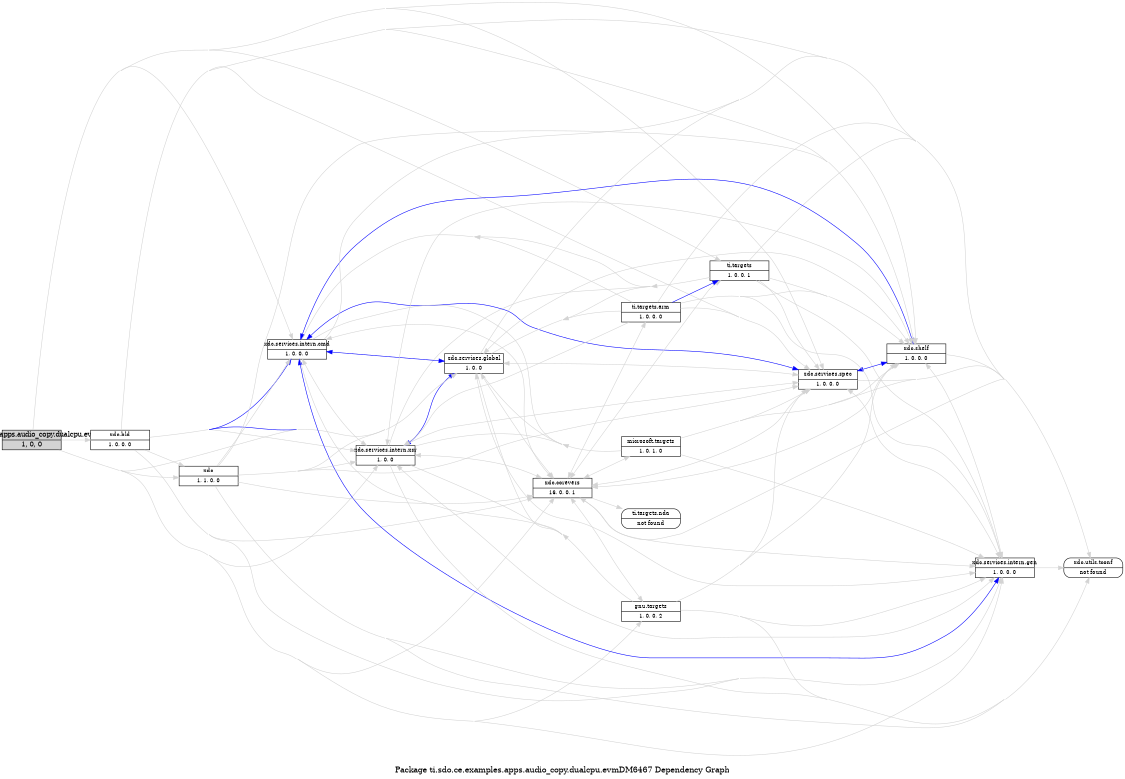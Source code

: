 digraph dependencies {
    label="\nPackage ti.sdo.ce.examples.apps.audio_copy.dualcpu.evmDM6467 Dependency Graph";
    size="7.5,10";
    rankdir=LR;
    ranksep=".75";
    concentrate="true";
    node [fixedsize=true, width=1.5, style=filled, color=black];
    node [font=Helvetica, fontsize=12, fillcolor=lightgrey];
    ti_sdo_ce_examples_apps_audio_copy_dualcpu_evmDM6467 [shape=record,label="ti.sdo.ce.examples.apps.audio_copy.dualcpu.evmDM6467|1, 0, 0", URL="package.rel.xml"];
    node [fontsize=10, fillcolor=white];

    edge [style=solid, color=blue]

    edge [style=solid, color=lightgrey]
    xdc_bld [shape=record,label="xdc.bld|1, 0, 0, 0", URL="../../../../../../../../../../../../../../rtree/install/trees/products/xdcprod-h24/product/Linux/xdc_3_00_06/packages/xdc/bld/package/package.rel.svg"];
    ti_sdo_ce_examples_apps_audio_copy_dualcpu_evmDM6467 -> xdc_bld;
    ti_targets [shape=record,label="ti.targets|1, 0, 0, 1", URL="../../../../../../../../../../../../../../rtree/install/trees/products/xdcprod-h24/product/Linux/xdc_3_00_06/packages/ti/targets/package/package.rel.svg"];
    ti_sdo_ce_examples_apps_audio_copy_dualcpu_evmDM6467 -> ti_targets;
    xdc_services_intern_cmd [shape=record,label="xdc.services.intern.cmd|1, 0, 0, 0", URL="../../../../../../../../../../../../../../rtree/install/trees/products/xdcprod-h24/product/Linux/xdc_3_00_06/packages/xdc/services/intern/cmd/package/package.rel.svg"];
    ti_sdo_ce_examples_apps_audio_copy_dualcpu_evmDM6467 -> xdc_services_intern_cmd;
    gnu_targets [shape=record,label="gnu.targets|1, 0, 0, 2", URL="../../../../../../../../../../../../../../rtree/install/trees/products/xdcprod-h24/product/Linux/xdc_3_00_06/packages/gnu/targets/package/package.rel.svg"];
    ti_sdo_ce_examples_apps_audio_copy_dualcpu_evmDM6467 -> gnu_targets;
    xdc_services_intern_xsr [shape=record,label="xdc.services.intern.xsr|1, 0, 0", URL="../../../../../../../../../../../../../../rtree/install/trees/products/xdcprod-h24/product/Linux/xdc_3_00_06/packages/xdc/services/intern/xsr/package/package.rel.svg"];
    ti_sdo_ce_examples_apps_audio_copy_dualcpu_evmDM6467 -> xdc_services_intern_xsr;
    xdc_services_global [shape=record,label="xdc.services.global|1, 0, 0", URL="../../../../../../../../../../../../../../rtree/install/trees/products/xdcprod-h24/product/Linux/xdc_3_00_06/packages/xdc/services/global/package/package.rel.svg"];
    ti_sdo_ce_examples_apps_audio_copy_dualcpu_evmDM6467 -> xdc_services_global;
    xdc [shape=record,label="xdc|1, 1, 0, 0", URL="../../../../../../../../../../../../../../rtree/install/trees/products/xdcprod-h24/product/Linux/xdc_3_00_06/packages/xdc/package/package.rel.svg"];
    ti_sdo_ce_examples_apps_audio_copy_dualcpu_evmDM6467 -> xdc;
    xdc_services_intern_gen [shape=record,label="xdc.services.intern.gen|1, 0, 0, 0", URL="../../../../../../../../../../../../../../rtree/install/trees/products/xdcprod-h24/product/Linux/xdc_3_00_06/packages/xdc/services/intern/gen/package/package.rel.svg"];
    ti_sdo_ce_examples_apps_audio_copy_dualcpu_evmDM6467 -> xdc_services_intern_gen;
    xdc_shelf [shape=record,label="xdc.shelf|1, 0, 0, 0", URL="../../../../../../../../../../../../../../rtree/install/trees/products/xdcprod-h24/product/Linux/xdc_3_00_06/packages/xdc/shelf/package/package.rel.svg"];
    ti_sdo_ce_examples_apps_audio_copy_dualcpu_evmDM6467 -> xdc_shelf;
    xdc_services_spec [shape=record,label="xdc.services.spec|1, 0, 0, 0", URL="../../../../../../../../../../../../../../rtree/install/trees/products/xdcprod-h24/product/Linux/xdc_3_00_06/packages/xdc/services/spec/package/package.rel.svg"];
    ti_sdo_ce_examples_apps_audio_copy_dualcpu_evmDM6467 -> xdc_services_spec;
    xdc_corevers [shape=record,label="xdc.corevers|16, 0, 0, 1", URL="../../../../../../../../../../../../../../rtree/install/trees/products/xdcprod-h24/product/Linux/xdc_3_00_06/packages/xdc/corevers/package/package.rel.svg"];
    ti_sdo_ce_examples_apps_audio_copy_dualcpu_evmDM6467 -> xdc_corevers;

    edge [style=solid, color=blue]

    edge [style=solid, color=lightgrey]
    xdc_corevers -> xdc_services_intern_gen;
    xdc_corevers -> gnu_targets;
    xdc_corevers -> xdc_services_global;
    xdc_corevers -> ti_targets;
    ti_targets_arm [shape=record,label="ti.targets.arm|1, 0, 0, 0", URL="../../../../../../../../../../../../../../rtree/install/trees/products/xdcprod-h24/product/Linux/xdc_3_00_06/packages/ti/targets/arm/package/package.rel.svg"];
    xdc_corevers -> ti_targets_arm;
    xdc_corevers -> xdc_shelf;
    xdc_utils_tconf [shape=record,label="xdc.utils.tconf|not found"style=rounded, ];
    xdc_corevers -> xdc_utils_tconf;
    ti_targets_nda [shape=record,label="ti.targets.nda|not found"style=rounded, ];
    xdc_corevers -> ti_targets_nda;
    xdc_corevers -> xdc_services_intern_cmd;
    xdc_corevers -> xdc_services_intern_xsr;
    xdc_corevers -> xdc_services_spec;
    microsoft_targets [shape=record,label="microsoft.targets|1, 0, 1, 0", URL="../../../../../../../../../../../../../../rtree/install/trees/products/xdcprod-h24/product/Linux/xdc_3_00_06/packages/microsoft/targets/package/package.rel.svg"];
    xdc_corevers -> microsoft_targets;

    edge [style=solid, color=blue]

    edge [style=solid, color=lightgrey]
    microsoft_targets -> xdc_services_intern_gen;
    microsoft_targets -> xdc_services_global;
    microsoft_targets -> xdc_shelf;
    microsoft_targets -> xdc_utils_tconf;
    microsoft_targets -> xdc_services_intern_cmd;
    microsoft_targets -> xdc_services_intern_xsr;
    microsoft_targets -> xdc_corevers;
    microsoft_targets -> xdc_services_spec;

    edge [style=solid, color=blue]

    edge [style=solid, color=lightgrey]

    edge [style=solid, color=blue]

    edge [style=solid, color=lightgrey]

    edge [style=solid, color=blue]
    ti_targets_arm -> ti_targets;

    edge [style=solid, color=lightgrey]
    ti_targets_arm -> xdc_services_intern_gen;
    ti_targets_arm -> xdc_services_global;
    ti_targets_arm -> ti_targets;
    ti_targets_arm -> xdc_shelf;
    ti_targets_arm -> xdc_utils_tconf;
    ti_targets_arm -> xdc_services_intern_cmd;
    ti_targets_arm -> xdc_services_intern_xsr;
    ti_targets_arm -> xdc_corevers;
    ti_targets_arm -> xdc_services_spec;

    edge [style=solid, color=blue]
    xdc_services_spec -> xdc_shelf;

    edge [style=solid, color=lightgrey]
    xdc_services_spec -> xdc_services_intern_gen;
    xdc_services_spec -> xdc_services_global;
    xdc_services_spec -> xdc_shelf;
    xdc_services_spec -> xdc_utils_tconf;
    xdc_services_spec -> xdc_services_intern_cmd;
    xdc_services_spec -> xdc_services_intern_xsr;
    xdc_services_spec -> xdc_corevers;

    edge [style=solid, color=blue]

    edge [style=solid, color=lightgrey]
    xdc_shelf -> xdc_services_intern_gen;
    xdc_shelf -> xdc_services_global;
    xdc_shelf -> xdc_utils_tconf;
    xdc_shelf -> xdc_services_intern_cmd;
    xdc_shelf -> xdc_services_intern_xsr;
    xdc_shelf -> xdc_corevers;
    xdc_shelf -> xdc_services_spec;

    edge [style=solid, color=blue]
    xdc_services_intern_gen -> xdc_shelf;
    xdc_services_intern_gen -> xdc_services_spec;
    xdc_services_intern_gen -> xdc_services_global;
    xdc_services_intern_gen -> xdc_services_intern_xsr;

    edge [style=solid, color=lightgrey]
    xdc_services_intern_gen -> xdc_services_global;
    xdc_services_intern_gen -> xdc_shelf;
    xdc_services_intern_gen -> xdc_utils_tconf;
    xdc_services_intern_gen -> xdc_services_intern_cmd;
    xdc_services_intern_gen -> xdc_services_intern_xsr;
    xdc_services_intern_gen -> xdc_corevers;
    xdc_services_intern_gen -> xdc_services_spec;

    edge [style=solid, color=blue]

    edge [style=solid, color=lightgrey]
    xdc -> xdc_services_intern_gen;
    xdc -> xdc_services_global;
    xdc -> xdc_shelf;
    xdc -> xdc_utils_tconf;
    xdc -> xdc_services_intern_cmd;
    xdc -> xdc_services_intern_xsr;
    xdc -> xdc_corevers;
    xdc -> xdc_services_spec;

    edge [style=solid, color=blue]

    edge [style=solid, color=lightgrey]
    xdc_services_global -> xdc_services_intern_gen;
    xdc_services_global -> xdc_shelf;
    xdc_services_global -> xdc_utils_tconf;
    xdc_services_global -> xdc_services_intern_cmd;
    xdc_services_global -> xdc_services_intern_xsr;
    xdc_services_global -> xdc_corevers;
    xdc_services_global -> xdc_services_spec;

    edge [style=solid, color=blue]
    xdc_services_intern_xsr -> xdc_services_global;

    edge [style=solid, color=lightgrey]
    xdc_services_intern_xsr -> xdc_services_intern_gen;
    xdc_services_intern_xsr -> xdc_services_global;
    xdc_services_intern_xsr -> xdc_shelf;
    xdc_services_intern_xsr -> xdc_utils_tconf;
    xdc_services_intern_xsr -> xdc_services_intern_cmd;
    xdc_services_intern_xsr -> xdc_corevers;
    xdc_services_intern_xsr -> xdc_services_spec;

    edge [style=solid, color=blue]

    edge [style=solid, color=lightgrey]
    gnu_targets -> xdc_services_intern_gen;
    gnu_targets -> xdc_services_global;
    gnu_targets -> xdc_shelf;
    gnu_targets -> xdc_utils_tconf;
    gnu_targets -> xdc_services_intern_cmd;
    gnu_targets -> xdc_services_intern_xsr;
    gnu_targets -> xdc_corevers;
    gnu_targets -> xdc_services_spec;

    edge [style=solid, color=blue]
    xdc_services_intern_cmd -> xdc_shelf;
    xdc_services_intern_cmd -> xdc_services_spec;
    xdc_services_intern_cmd -> xdc_services_global;
    xdc_services_intern_cmd -> xdc_services_intern_gen;

    edge [style=solid, color=lightgrey]
    xdc_services_intern_cmd -> xdc_services_intern_gen;
    xdc_services_intern_cmd -> xdc_services_global;
    xdc_services_intern_cmd -> xdc_shelf;
    xdc_services_intern_cmd -> xdc_utils_tconf;
    xdc_services_intern_cmd -> xdc_services_intern_xsr;
    xdc_services_intern_cmd -> xdc_corevers;
    xdc_services_intern_cmd -> xdc_services_spec;

    edge [style=solid, color=blue]

    edge [style=solid, color=lightgrey]
    ti_targets -> xdc_services_intern_gen;
    ti_targets -> xdc_services_global;
    ti_targets -> xdc_shelf;
    ti_targets -> xdc_utils_tconf;
    ti_targets -> xdc_services_intern_cmd;
    ti_targets -> xdc_services_intern_xsr;
    ti_targets -> xdc_corevers;
    ti_targets -> xdc_services_spec;

    edge [style=solid, color=blue]
    xdc_bld -> xdc_services_global;
    xdc_bld -> xdc_services_intern_cmd;

    edge [style=solid, color=lightgrey]
    xdc_bld -> xdc_services_intern_gen;
    xdc_bld -> xdc_services_global;
    xdc_bld -> xdc_shelf;
    xdc_bld -> xdc_utils_tconf;
    xdc_bld -> xdc_services_intern_cmd;
    xdc_bld -> xdc_services_intern_xsr;
    xdc_bld -> xdc;
    xdc_bld -> xdc_corevers;
    xdc_bld -> xdc_services_spec;
}
